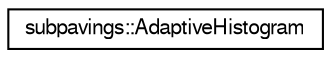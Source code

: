 digraph G
{
  edge [fontname="FreeSans",fontsize="10",labelfontname="FreeSans",labelfontsize="10"];
  node [fontname="FreeSans",fontsize="10",shape=record];
  rankdir="LR";
  Node1 [label="subpavings::AdaptiveHistogram",height=0.2,width=0.4,color="black", fillcolor="white", style="filled",URL="$classsubpavings_1_1AdaptiveHistogram.shtml",tooltip="A wrapper or manager for an SPSnode aka StatsSubPaving in conjunction with massive amounts of sample ..."];
}
